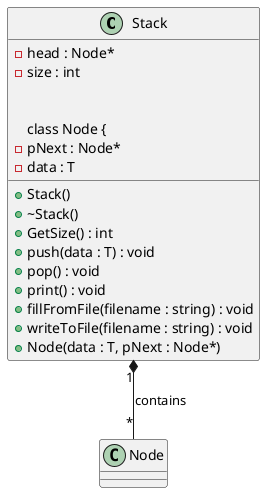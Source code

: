 @startuml

class Stack {
    - head : Node*
    - size : int

    + Stack()
    + ~Stack()
    + GetSize() : int
    + push(data : T) : void
    + pop() : void
    + print() : void
    + fillFromFile(filename : string) : void
    + writeToFile(filename : string) : void

    class Node {
        - pNext : Node*
        - data : T

        + Node(data : T, pNext : Node*)
    }

    Stack "1" *-- "*" Node : contains
}

@enduml

